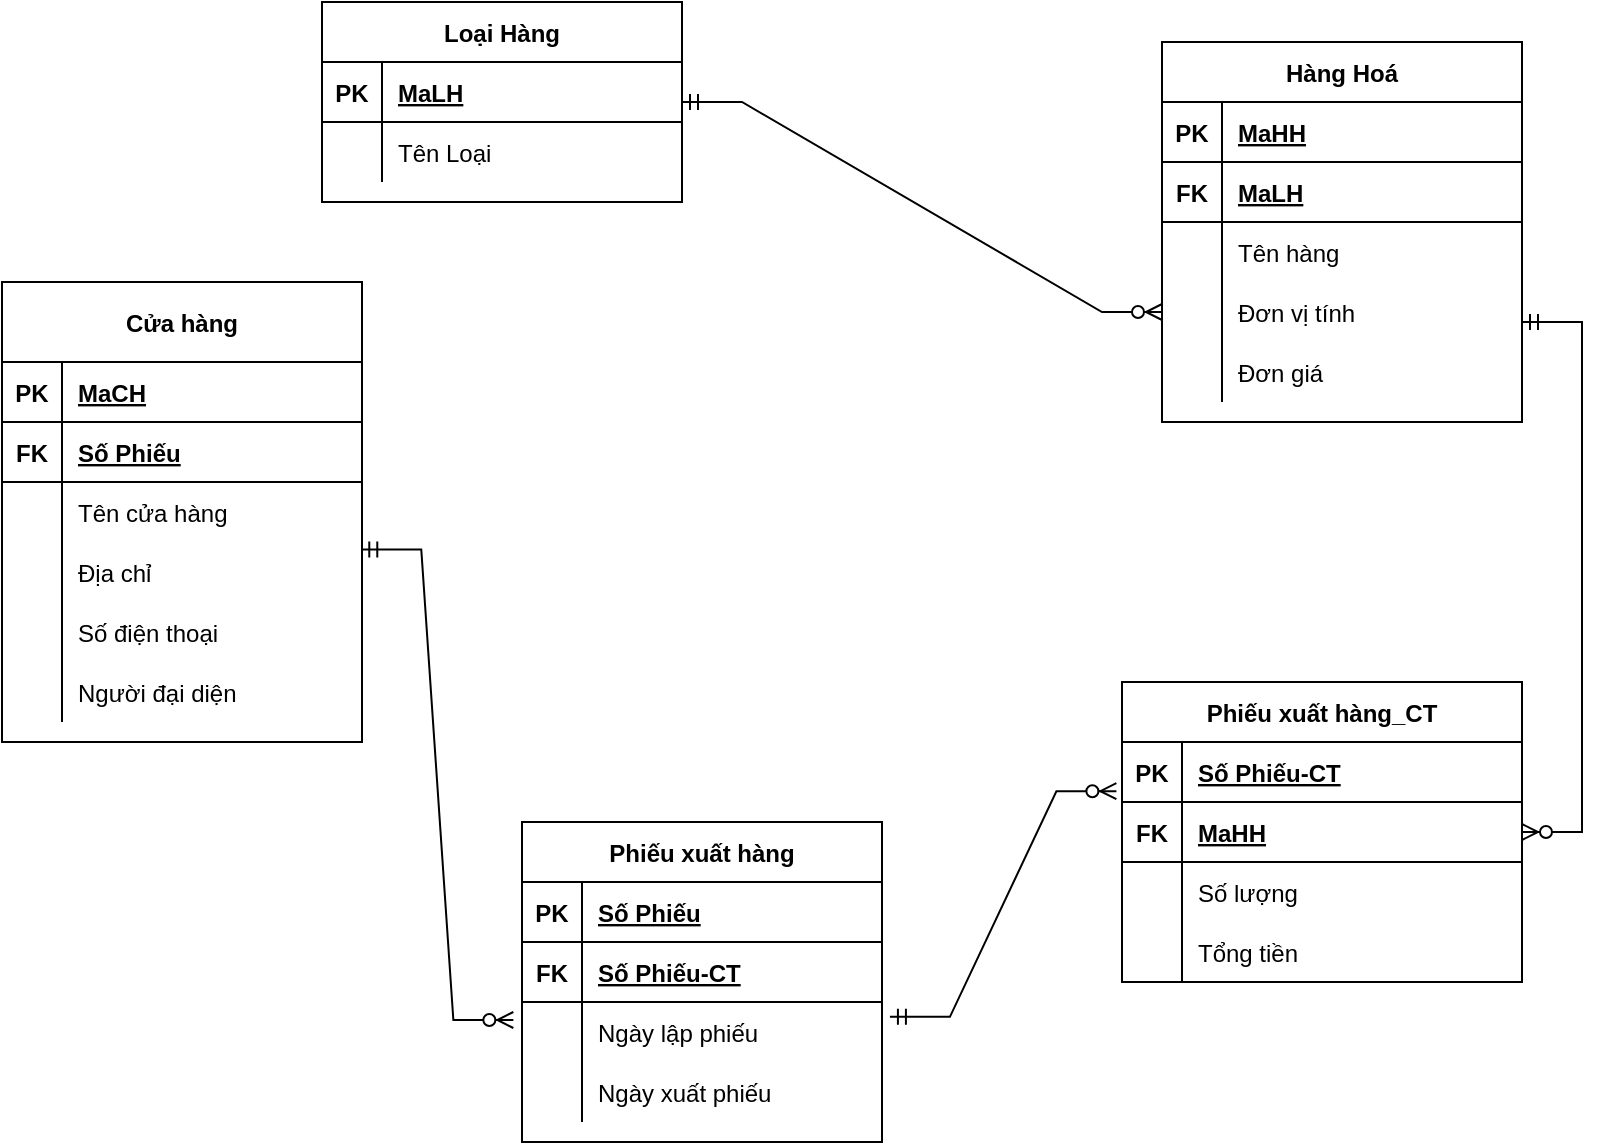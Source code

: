 <mxfile version="17.1.3" type="device"><diagram id="ZkC94no5oxOPZoyi6Hoq" name="Page-1"><mxGraphModel dx="1038" dy="489" grid="1" gridSize="10" guides="1" tooltips="1" connect="1" arrows="1" fold="1" page="1" pageScale="1" pageWidth="827" pageHeight="1169" math="0" shadow="0"><root><mxCell id="0"/><mxCell id="1" parent="0"/><mxCell id="vdpYHwAc6j6N2xAide8C-1" value="Hàng Hoá" style="shape=table;startSize=30;container=1;collapsible=1;childLayout=tableLayout;fixedRows=1;rowLines=0;fontStyle=1;align=center;resizeLast=1;" parent="1" vertex="1"><mxGeometry x="580" y="70" width="180" height="190" as="geometry"/></mxCell><mxCell id="vdpYHwAc6j6N2xAide8C-2" value="" style="shape=tableRow;horizontal=0;startSize=0;swimlaneHead=0;swimlaneBody=0;fillColor=none;collapsible=0;dropTarget=0;points=[[0,0.5],[1,0.5]];portConstraint=eastwest;top=0;left=0;right=0;bottom=1;" parent="vdpYHwAc6j6N2xAide8C-1" vertex="1"><mxGeometry y="30" width="180" height="30" as="geometry"/></mxCell><mxCell id="vdpYHwAc6j6N2xAide8C-3" value="PK" style="shape=partialRectangle;connectable=0;fillColor=none;top=0;left=0;bottom=0;right=0;fontStyle=1;overflow=hidden;" parent="vdpYHwAc6j6N2xAide8C-2" vertex="1"><mxGeometry width="30" height="30" as="geometry"><mxRectangle width="30" height="30" as="alternateBounds"/></mxGeometry></mxCell><mxCell id="vdpYHwAc6j6N2xAide8C-4" value="MaHH" style="shape=partialRectangle;connectable=0;fillColor=none;top=0;left=0;bottom=0;right=0;align=left;spacingLeft=6;fontStyle=5;overflow=hidden;" parent="vdpYHwAc6j6N2xAide8C-2" vertex="1"><mxGeometry x="30" width="150" height="30" as="geometry"><mxRectangle width="150" height="30" as="alternateBounds"/></mxGeometry></mxCell><mxCell id="vdpYHwAc6j6N2xAide8C-17" value="" style="shape=tableRow;horizontal=0;startSize=0;swimlaneHead=0;swimlaneBody=0;fillColor=none;collapsible=0;dropTarget=0;points=[[0,0.5],[1,0.5]];portConstraint=eastwest;top=0;left=0;right=0;bottom=1;" parent="vdpYHwAc6j6N2xAide8C-1" vertex="1"><mxGeometry y="60" width="180" height="30" as="geometry"/></mxCell><mxCell id="vdpYHwAc6j6N2xAide8C-18" value="FK" style="shape=partialRectangle;connectable=0;fillColor=none;top=0;left=0;bottom=0;right=0;fontStyle=1;overflow=hidden;" parent="vdpYHwAc6j6N2xAide8C-17" vertex="1"><mxGeometry width="30" height="30" as="geometry"><mxRectangle width="30" height="30" as="alternateBounds"/></mxGeometry></mxCell><mxCell id="vdpYHwAc6j6N2xAide8C-19" value="MaLH" style="shape=partialRectangle;connectable=0;fillColor=none;top=0;left=0;bottom=0;right=0;align=left;spacingLeft=6;fontStyle=5;overflow=hidden;" parent="vdpYHwAc6j6N2xAide8C-17" vertex="1"><mxGeometry x="30" width="150" height="30" as="geometry"><mxRectangle width="150" height="30" as="alternateBounds"/></mxGeometry></mxCell><mxCell id="vdpYHwAc6j6N2xAide8C-5" value="" style="shape=tableRow;horizontal=0;startSize=0;swimlaneHead=0;swimlaneBody=0;fillColor=none;collapsible=0;dropTarget=0;points=[[0,0.5],[1,0.5]];portConstraint=eastwest;top=0;left=0;right=0;bottom=0;" parent="vdpYHwAc6j6N2xAide8C-1" vertex="1"><mxGeometry y="90" width="180" height="30" as="geometry"/></mxCell><mxCell id="vdpYHwAc6j6N2xAide8C-6" value="" style="shape=partialRectangle;connectable=0;fillColor=none;top=0;left=0;bottom=0;right=0;editable=1;overflow=hidden;" parent="vdpYHwAc6j6N2xAide8C-5" vertex="1"><mxGeometry width="30" height="30" as="geometry"><mxRectangle width="30" height="30" as="alternateBounds"/></mxGeometry></mxCell><mxCell id="vdpYHwAc6j6N2xAide8C-7" value="Tên hàng" style="shape=partialRectangle;connectable=0;fillColor=none;top=0;left=0;bottom=0;right=0;align=left;spacingLeft=6;overflow=hidden;" parent="vdpYHwAc6j6N2xAide8C-5" vertex="1"><mxGeometry x="30" width="150" height="30" as="geometry"><mxRectangle width="150" height="30" as="alternateBounds"/></mxGeometry></mxCell><mxCell id="vdpYHwAc6j6N2xAide8C-8" value="" style="shape=tableRow;horizontal=0;startSize=0;swimlaneHead=0;swimlaneBody=0;fillColor=none;collapsible=0;dropTarget=0;points=[[0,0.5],[1,0.5]];portConstraint=eastwest;top=0;left=0;right=0;bottom=0;" parent="vdpYHwAc6j6N2xAide8C-1" vertex="1"><mxGeometry y="120" width="180" height="30" as="geometry"/></mxCell><mxCell id="vdpYHwAc6j6N2xAide8C-9" value="" style="shape=partialRectangle;connectable=0;fillColor=none;top=0;left=0;bottom=0;right=0;editable=1;overflow=hidden;" parent="vdpYHwAc6j6N2xAide8C-8" vertex="1"><mxGeometry width="30" height="30" as="geometry"><mxRectangle width="30" height="30" as="alternateBounds"/></mxGeometry></mxCell><mxCell id="vdpYHwAc6j6N2xAide8C-10" value="Đơn vị tính" style="shape=partialRectangle;connectable=0;fillColor=none;top=0;left=0;bottom=0;right=0;align=left;spacingLeft=6;overflow=hidden;" parent="vdpYHwAc6j6N2xAide8C-8" vertex="1"><mxGeometry x="30" width="150" height="30" as="geometry"><mxRectangle width="150" height="30" as="alternateBounds"/></mxGeometry></mxCell><mxCell id="vdpYHwAc6j6N2xAide8C-112" value="" style="shape=tableRow;horizontal=0;startSize=0;swimlaneHead=0;swimlaneBody=0;fillColor=none;collapsible=0;dropTarget=0;points=[[0,0.5],[1,0.5]];portConstraint=eastwest;top=0;left=0;right=0;bottom=0;" parent="vdpYHwAc6j6N2xAide8C-1" vertex="1"><mxGeometry y="150" width="180" height="30" as="geometry"/></mxCell><mxCell id="vdpYHwAc6j6N2xAide8C-113" value="" style="shape=partialRectangle;connectable=0;fillColor=none;top=0;left=0;bottom=0;right=0;editable=1;overflow=hidden;" parent="vdpYHwAc6j6N2xAide8C-112" vertex="1"><mxGeometry width="30" height="30" as="geometry"><mxRectangle width="30" height="30" as="alternateBounds"/></mxGeometry></mxCell><mxCell id="vdpYHwAc6j6N2xAide8C-114" value="Đơn giá" style="shape=partialRectangle;connectable=0;fillColor=none;top=0;left=0;bottom=0;right=0;align=left;spacingLeft=6;overflow=hidden;" parent="vdpYHwAc6j6N2xAide8C-112" vertex="1"><mxGeometry x="30" width="150" height="30" as="geometry"><mxRectangle width="150" height="30" as="alternateBounds"/></mxGeometry></mxCell><mxCell id="vdpYHwAc6j6N2xAide8C-27" value="Loại Hàng" style="shape=table;startSize=30;container=1;collapsible=1;childLayout=tableLayout;fixedRows=1;rowLines=0;fontStyle=1;align=center;resizeLast=1;" parent="1" vertex="1"><mxGeometry x="160" y="50" width="180" height="100" as="geometry"/></mxCell><mxCell id="vdpYHwAc6j6N2xAide8C-28" value="" style="shape=tableRow;horizontal=0;startSize=0;swimlaneHead=0;swimlaneBody=0;fillColor=none;collapsible=0;dropTarget=0;points=[[0,0.5],[1,0.5]];portConstraint=eastwest;top=0;left=0;right=0;bottom=1;" parent="vdpYHwAc6j6N2xAide8C-27" vertex="1"><mxGeometry y="30" width="180" height="30" as="geometry"/></mxCell><mxCell id="vdpYHwAc6j6N2xAide8C-29" value="PK" style="shape=partialRectangle;connectable=0;fillColor=none;top=0;left=0;bottom=0;right=0;fontStyle=1;overflow=hidden;" parent="vdpYHwAc6j6N2xAide8C-28" vertex="1"><mxGeometry width="30" height="30" as="geometry"><mxRectangle width="30" height="30" as="alternateBounds"/></mxGeometry></mxCell><mxCell id="vdpYHwAc6j6N2xAide8C-30" value="MaLH" style="shape=partialRectangle;connectable=0;fillColor=none;top=0;left=0;bottom=0;right=0;align=left;spacingLeft=6;fontStyle=5;overflow=hidden;" parent="vdpYHwAc6j6N2xAide8C-28" vertex="1"><mxGeometry x="30" width="150" height="30" as="geometry"><mxRectangle width="150" height="30" as="alternateBounds"/></mxGeometry></mxCell><mxCell id="vdpYHwAc6j6N2xAide8C-31" value="" style="shape=tableRow;horizontal=0;startSize=0;swimlaneHead=0;swimlaneBody=0;fillColor=none;collapsible=0;dropTarget=0;points=[[0,0.5],[1,0.5]];portConstraint=eastwest;top=0;left=0;right=0;bottom=0;" parent="vdpYHwAc6j6N2xAide8C-27" vertex="1"><mxGeometry y="60" width="180" height="30" as="geometry"/></mxCell><mxCell id="vdpYHwAc6j6N2xAide8C-32" value="" style="shape=partialRectangle;connectable=0;fillColor=none;top=0;left=0;bottom=0;right=0;editable=1;overflow=hidden;" parent="vdpYHwAc6j6N2xAide8C-31" vertex="1"><mxGeometry width="30" height="30" as="geometry"><mxRectangle width="30" height="30" as="alternateBounds"/></mxGeometry></mxCell><mxCell id="vdpYHwAc6j6N2xAide8C-33" value="Tên Loại" style="shape=partialRectangle;connectable=0;fillColor=none;top=0;left=0;bottom=0;right=0;align=left;spacingLeft=6;overflow=hidden;" parent="vdpYHwAc6j6N2xAide8C-31" vertex="1"><mxGeometry x="30" width="150" height="30" as="geometry"><mxRectangle width="150" height="30" as="alternateBounds"/></mxGeometry></mxCell><mxCell id="vdpYHwAc6j6N2xAide8C-40" value="Cửa hàng" style="shape=table;startSize=40;container=1;collapsible=1;childLayout=tableLayout;fixedRows=1;rowLines=0;fontStyle=1;align=center;resizeLast=1;" parent="1" vertex="1"><mxGeometry y="190" width="180" height="230" as="geometry"/></mxCell><mxCell id="vdpYHwAc6j6N2xAide8C-41" value="" style="shape=tableRow;horizontal=0;startSize=0;swimlaneHead=0;swimlaneBody=0;fillColor=none;collapsible=0;dropTarget=0;points=[[0,0.5],[1,0.5]];portConstraint=eastwest;top=0;left=0;right=0;bottom=1;" parent="vdpYHwAc6j6N2xAide8C-40" vertex="1"><mxGeometry y="40" width="180" height="30" as="geometry"/></mxCell><mxCell id="vdpYHwAc6j6N2xAide8C-42" value="PK" style="shape=partialRectangle;connectable=0;fillColor=none;top=0;left=0;bottom=0;right=0;fontStyle=1;overflow=hidden;" parent="vdpYHwAc6j6N2xAide8C-41" vertex="1"><mxGeometry width="30" height="30" as="geometry"><mxRectangle width="30" height="30" as="alternateBounds"/></mxGeometry></mxCell><mxCell id="vdpYHwAc6j6N2xAide8C-43" value="MaCH" style="shape=partialRectangle;connectable=0;fillColor=none;top=0;left=0;bottom=0;right=0;align=left;spacingLeft=6;fontStyle=5;overflow=hidden;" parent="vdpYHwAc6j6N2xAide8C-41" vertex="1"><mxGeometry x="30" width="150" height="30" as="geometry"><mxRectangle width="150" height="30" as="alternateBounds"/></mxGeometry></mxCell><mxCell id="vdpYHwAc6j6N2xAide8C-56" value="" style="shape=tableRow;horizontal=0;startSize=0;swimlaneHead=0;swimlaneBody=0;fillColor=none;collapsible=0;dropTarget=0;points=[[0,0.5],[1,0.5]];portConstraint=eastwest;top=0;left=0;right=0;bottom=1;" parent="vdpYHwAc6j6N2xAide8C-40" vertex="1"><mxGeometry y="70" width="180" height="30" as="geometry"/></mxCell><mxCell id="vdpYHwAc6j6N2xAide8C-57" value="FK" style="shape=partialRectangle;connectable=0;fillColor=none;top=0;left=0;bottom=0;right=0;fontStyle=1;overflow=hidden;" parent="vdpYHwAc6j6N2xAide8C-56" vertex="1"><mxGeometry width="30" height="30" as="geometry"><mxRectangle width="30" height="30" as="alternateBounds"/></mxGeometry></mxCell><mxCell id="vdpYHwAc6j6N2xAide8C-58" value="Số Phiếu" style="shape=partialRectangle;connectable=0;fillColor=none;top=0;left=0;bottom=0;right=0;align=left;spacingLeft=6;fontStyle=5;overflow=hidden;" parent="vdpYHwAc6j6N2xAide8C-56" vertex="1"><mxGeometry x="30" width="150" height="30" as="geometry"><mxRectangle width="150" height="30" as="alternateBounds"/></mxGeometry></mxCell><mxCell id="vdpYHwAc6j6N2xAide8C-44" value="" style="shape=tableRow;horizontal=0;startSize=0;swimlaneHead=0;swimlaneBody=0;fillColor=none;collapsible=0;dropTarget=0;points=[[0,0.5],[1,0.5]];portConstraint=eastwest;top=0;left=0;right=0;bottom=0;" parent="vdpYHwAc6j6N2xAide8C-40" vertex="1"><mxGeometry y="100" width="180" height="30" as="geometry"/></mxCell><mxCell id="vdpYHwAc6j6N2xAide8C-45" value="" style="shape=partialRectangle;connectable=0;fillColor=none;top=0;left=0;bottom=0;right=0;editable=1;overflow=hidden;" parent="vdpYHwAc6j6N2xAide8C-44" vertex="1"><mxGeometry width="30" height="30" as="geometry"><mxRectangle width="30" height="30" as="alternateBounds"/></mxGeometry></mxCell><mxCell id="vdpYHwAc6j6N2xAide8C-46" value="Tên cửa hàng" style="shape=partialRectangle;connectable=0;fillColor=none;top=0;left=0;bottom=0;right=0;align=left;spacingLeft=6;overflow=hidden;" parent="vdpYHwAc6j6N2xAide8C-44" vertex="1"><mxGeometry x="30" width="150" height="30" as="geometry"><mxRectangle width="150" height="30" as="alternateBounds"/></mxGeometry></mxCell><mxCell id="vdpYHwAc6j6N2xAide8C-47" value="" style="shape=tableRow;horizontal=0;startSize=0;swimlaneHead=0;swimlaneBody=0;fillColor=none;collapsible=0;dropTarget=0;points=[[0,0.5],[1,0.5]];portConstraint=eastwest;top=0;left=0;right=0;bottom=0;" parent="vdpYHwAc6j6N2xAide8C-40" vertex="1"><mxGeometry y="130" width="180" height="30" as="geometry"/></mxCell><mxCell id="vdpYHwAc6j6N2xAide8C-48" value="" style="shape=partialRectangle;connectable=0;fillColor=none;top=0;left=0;bottom=0;right=0;editable=1;overflow=hidden;" parent="vdpYHwAc6j6N2xAide8C-47" vertex="1"><mxGeometry width="30" height="30" as="geometry"><mxRectangle width="30" height="30" as="alternateBounds"/></mxGeometry></mxCell><mxCell id="vdpYHwAc6j6N2xAide8C-49" value="Địa chỉ" style="shape=partialRectangle;connectable=0;fillColor=none;top=0;left=0;bottom=0;right=0;align=left;spacingLeft=6;overflow=hidden;" parent="vdpYHwAc6j6N2xAide8C-47" vertex="1"><mxGeometry x="30" width="150" height="30" as="geometry"><mxRectangle width="150" height="30" as="alternateBounds"/></mxGeometry></mxCell><mxCell id="vdpYHwAc6j6N2xAide8C-50" value="" style="shape=tableRow;horizontal=0;startSize=0;swimlaneHead=0;swimlaneBody=0;fillColor=none;collapsible=0;dropTarget=0;points=[[0,0.5],[1,0.5]];portConstraint=eastwest;top=0;left=0;right=0;bottom=0;" parent="vdpYHwAc6j6N2xAide8C-40" vertex="1"><mxGeometry y="160" width="180" height="30" as="geometry"/></mxCell><mxCell id="vdpYHwAc6j6N2xAide8C-51" value="" style="shape=partialRectangle;connectable=0;fillColor=none;top=0;left=0;bottom=0;right=0;editable=1;overflow=hidden;" parent="vdpYHwAc6j6N2xAide8C-50" vertex="1"><mxGeometry width="30" height="30" as="geometry"><mxRectangle width="30" height="30" as="alternateBounds"/></mxGeometry></mxCell><mxCell id="vdpYHwAc6j6N2xAide8C-52" value="Số điện thoại" style="shape=partialRectangle;connectable=0;fillColor=none;top=0;left=0;bottom=0;right=0;align=left;spacingLeft=6;overflow=hidden;" parent="vdpYHwAc6j6N2xAide8C-50" vertex="1"><mxGeometry x="30" width="150" height="30" as="geometry"><mxRectangle width="150" height="30" as="alternateBounds"/></mxGeometry></mxCell><mxCell id="vdpYHwAc6j6N2xAide8C-59" value="" style="shape=tableRow;horizontal=0;startSize=0;swimlaneHead=0;swimlaneBody=0;fillColor=none;collapsible=0;dropTarget=0;points=[[0,0.5],[1,0.5]];portConstraint=eastwest;top=0;left=0;right=0;bottom=0;" parent="vdpYHwAc6j6N2xAide8C-40" vertex="1"><mxGeometry y="190" width="180" height="30" as="geometry"/></mxCell><mxCell id="vdpYHwAc6j6N2xAide8C-60" value="" style="shape=partialRectangle;connectable=0;fillColor=none;top=0;left=0;bottom=0;right=0;editable=1;overflow=hidden;" parent="vdpYHwAc6j6N2xAide8C-59" vertex="1"><mxGeometry width="30" height="30" as="geometry"><mxRectangle width="30" height="30" as="alternateBounds"/></mxGeometry></mxCell><mxCell id="vdpYHwAc6j6N2xAide8C-61" value="Người đại diện" style="shape=partialRectangle;connectable=0;fillColor=none;top=0;left=0;bottom=0;right=0;align=left;spacingLeft=6;overflow=hidden;" parent="vdpYHwAc6j6N2xAide8C-59" vertex="1"><mxGeometry x="30" width="150" height="30" as="geometry"><mxRectangle width="150" height="30" as="alternateBounds"/></mxGeometry></mxCell><mxCell id="vdpYHwAc6j6N2xAide8C-63" value="Phiếu xuất hàng" style="shape=table;startSize=30;container=1;collapsible=1;childLayout=tableLayout;fixedRows=1;rowLines=0;fontStyle=1;align=center;resizeLast=1;" parent="1" vertex="1"><mxGeometry x="260" y="460" width="180" height="160" as="geometry"/></mxCell><mxCell id="vdpYHwAc6j6N2xAide8C-105" value="" style="shape=tableRow;horizontal=0;startSize=0;swimlaneHead=0;swimlaneBody=0;fillColor=none;collapsible=0;dropTarget=0;points=[[0,0.5],[1,0.5]];portConstraint=eastwest;top=0;left=0;right=0;bottom=1;" parent="vdpYHwAc6j6N2xAide8C-63" vertex="1"><mxGeometry y="30" width="180" height="30" as="geometry"/></mxCell><mxCell id="vdpYHwAc6j6N2xAide8C-106" value="PK" style="shape=partialRectangle;connectable=0;fillColor=none;top=0;left=0;bottom=0;right=0;fontStyle=1;overflow=hidden;" parent="vdpYHwAc6j6N2xAide8C-105" vertex="1"><mxGeometry width="30" height="30" as="geometry"><mxRectangle width="30" height="30" as="alternateBounds"/></mxGeometry></mxCell><mxCell id="vdpYHwAc6j6N2xAide8C-107" value="Số Phiếu" style="shape=partialRectangle;connectable=0;fillColor=none;top=0;left=0;bottom=0;right=0;align=left;spacingLeft=6;fontStyle=5;overflow=hidden;" parent="vdpYHwAc6j6N2xAide8C-105" vertex="1"><mxGeometry x="30" width="150" height="30" as="geometry"><mxRectangle width="150" height="30" as="alternateBounds"/></mxGeometry></mxCell><mxCell id="vdpYHwAc6j6N2xAide8C-118" value="" style="shape=tableRow;horizontal=0;startSize=0;swimlaneHead=0;swimlaneBody=0;fillColor=none;collapsible=0;dropTarget=0;points=[[0,0.5],[1,0.5]];portConstraint=eastwest;top=0;left=0;right=0;bottom=1;" parent="vdpYHwAc6j6N2xAide8C-63" vertex="1"><mxGeometry y="60" width="180" height="30" as="geometry"/></mxCell><mxCell id="vdpYHwAc6j6N2xAide8C-119" value="FK" style="shape=partialRectangle;connectable=0;fillColor=none;top=0;left=0;bottom=0;right=0;fontStyle=1;overflow=hidden;" parent="vdpYHwAc6j6N2xAide8C-118" vertex="1"><mxGeometry width="30" height="30" as="geometry"><mxRectangle width="30" height="30" as="alternateBounds"/></mxGeometry></mxCell><mxCell id="vdpYHwAc6j6N2xAide8C-120" value="Số Phiếu-CT" style="shape=partialRectangle;connectable=0;fillColor=none;top=0;left=0;bottom=0;right=0;align=left;spacingLeft=6;fontStyle=5;overflow=hidden;" parent="vdpYHwAc6j6N2xAide8C-118" vertex="1"><mxGeometry x="30" width="150" height="30" as="geometry"><mxRectangle width="150" height="30" as="alternateBounds"/></mxGeometry></mxCell><mxCell id="vdpYHwAc6j6N2xAide8C-67" value="" style="shape=tableRow;horizontal=0;startSize=0;swimlaneHead=0;swimlaneBody=0;fillColor=none;collapsible=0;dropTarget=0;points=[[0,0.5],[1,0.5]];portConstraint=eastwest;top=0;left=0;right=0;bottom=0;" parent="vdpYHwAc6j6N2xAide8C-63" vertex="1"><mxGeometry y="90" width="180" height="30" as="geometry"/></mxCell><mxCell id="vdpYHwAc6j6N2xAide8C-68" value="" style="shape=partialRectangle;connectable=0;fillColor=none;top=0;left=0;bottom=0;right=0;editable=1;overflow=hidden;" parent="vdpYHwAc6j6N2xAide8C-67" vertex="1"><mxGeometry width="30" height="30" as="geometry"><mxRectangle width="30" height="30" as="alternateBounds"/></mxGeometry></mxCell><mxCell id="vdpYHwAc6j6N2xAide8C-69" value="Ngày lập phiếu" style="shape=partialRectangle;connectable=0;fillColor=none;top=0;left=0;bottom=0;right=0;align=left;spacingLeft=6;overflow=hidden;" parent="vdpYHwAc6j6N2xAide8C-67" vertex="1"><mxGeometry x="30" width="150" height="30" as="geometry"><mxRectangle width="150" height="30" as="alternateBounds"/></mxGeometry></mxCell><mxCell id="vdpYHwAc6j6N2xAide8C-70" value="" style="shape=tableRow;horizontal=0;startSize=0;swimlaneHead=0;swimlaneBody=0;fillColor=none;collapsible=0;dropTarget=0;points=[[0,0.5],[1,0.5]];portConstraint=eastwest;top=0;left=0;right=0;bottom=0;" parent="vdpYHwAc6j6N2xAide8C-63" vertex="1"><mxGeometry y="120" width="180" height="30" as="geometry"/></mxCell><mxCell id="vdpYHwAc6j6N2xAide8C-71" value="" style="shape=partialRectangle;connectable=0;fillColor=none;top=0;left=0;bottom=0;right=0;editable=1;overflow=hidden;" parent="vdpYHwAc6j6N2xAide8C-70" vertex="1"><mxGeometry width="30" height="30" as="geometry"><mxRectangle width="30" height="30" as="alternateBounds"/></mxGeometry></mxCell><mxCell id="vdpYHwAc6j6N2xAide8C-72" value="Ngày xuất phiếu" style="shape=partialRectangle;connectable=0;fillColor=none;top=0;left=0;bottom=0;right=0;align=left;spacingLeft=6;overflow=hidden;" parent="vdpYHwAc6j6N2xAide8C-70" vertex="1"><mxGeometry x="30" width="150" height="30" as="geometry"><mxRectangle width="150" height="30" as="alternateBounds"/></mxGeometry></mxCell><mxCell id="vdpYHwAc6j6N2xAide8C-76" value="Phiếu xuất hàng_CT" style="shape=table;startSize=30;container=1;collapsible=1;childLayout=tableLayout;fixedRows=1;rowLines=0;fontStyle=1;align=center;resizeLast=1;" parent="1" vertex="1"><mxGeometry x="560" y="390" width="200" height="150" as="geometry"/></mxCell><mxCell id="vdpYHwAc6j6N2xAide8C-77" value="" style="shape=tableRow;horizontal=0;startSize=0;swimlaneHead=0;swimlaneBody=0;fillColor=none;collapsible=0;dropTarget=0;points=[[0,0.5],[1,0.5]];portConstraint=eastwest;top=0;left=0;right=0;bottom=1;" parent="vdpYHwAc6j6N2xAide8C-76" vertex="1"><mxGeometry y="30" width="200" height="30" as="geometry"/></mxCell><mxCell id="vdpYHwAc6j6N2xAide8C-78" value="PK" style="shape=partialRectangle;connectable=0;fillColor=none;top=0;left=0;bottom=0;right=0;fontStyle=1;overflow=hidden;" parent="vdpYHwAc6j6N2xAide8C-77" vertex="1"><mxGeometry width="30" height="30" as="geometry"><mxRectangle width="30" height="30" as="alternateBounds"/></mxGeometry></mxCell><mxCell id="vdpYHwAc6j6N2xAide8C-79" value="Số Phiếu-CT" style="shape=partialRectangle;connectable=0;fillColor=none;top=0;left=0;bottom=0;right=0;align=left;spacingLeft=6;fontStyle=5;overflow=hidden;" parent="vdpYHwAc6j6N2xAide8C-77" vertex="1"><mxGeometry x="30" width="170" height="30" as="geometry"><mxRectangle width="170" height="30" as="alternateBounds"/></mxGeometry></mxCell><mxCell id="vdpYHwAc6j6N2xAide8C-89" value="" style="shape=tableRow;horizontal=0;startSize=0;swimlaneHead=0;swimlaneBody=0;fillColor=none;collapsible=0;dropTarget=0;points=[[0,0.5],[1,0.5]];portConstraint=eastwest;top=0;left=0;right=0;bottom=1;" parent="vdpYHwAc6j6N2xAide8C-76" vertex="1"><mxGeometry y="60" width="200" height="30" as="geometry"/></mxCell><mxCell id="vdpYHwAc6j6N2xAide8C-90" value="FK" style="shape=partialRectangle;connectable=0;fillColor=none;top=0;left=0;bottom=0;right=0;fontStyle=1;overflow=hidden;" parent="vdpYHwAc6j6N2xAide8C-89" vertex="1"><mxGeometry width="30" height="30" as="geometry"><mxRectangle width="30" height="30" as="alternateBounds"/></mxGeometry></mxCell><mxCell id="vdpYHwAc6j6N2xAide8C-91" value="MaHH" style="shape=partialRectangle;connectable=0;fillColor=none;top=0;left=0;bottom=0;right=0;align=left;spacingLeft=6;fontStyle=5;overflow=hidden;" parent="vdpYHwAc6j6N2xAide8C-89" vertex="1"><mxGeometry x="30" width="170" height="30" as="geometry"><mxRectangle width="170" height="30" as="alternateBounds"/></mxGeometry></mxCell><mxCell id="vdpYHwAc6j6N2xAide8C-80" value="" style="shape=tableRow;horizontal=0;startSize=0;swimlaneHead=0;swimlaneBody=0;fillColor=none;collapsible=0;dropTarget=0;points=[[0,0.5],[1,0.5]];portConstraint=eastwest;top=0;left=0;right=0;bottom=0;" parent="vdpYHwAc6j6N2xAide8C-76" vertex="1"><mxGeometry y="90" width="200" height="30" as="geometry"/></mxCell><mxCell id="vdpYHwAc6j6N2xAide8C-81" value="" style="shape=partialRectangle;connectable=0;fillColor=none;top=0;left=0;bottom=0;right=0;editable=1;overflow=hidden;" parent="vdpYHwAc6j6N2xAide8C-80" vertex="1"><mxGeometry width="30" height="30" as="geometry"><mxRectangle width="30" height="30" as="alternateBounds"/></mxGeometry></mxCell><mxCell id="vdpYHwAc6j6N2xAide8C-82" value="Số lượng" style="shape=partialRectangle;connectable=0;fillColor=none;top=0;left=0;bottom=0;right=0;align=left;spacingLeft=6;overflow=hidden;" parent="vdpYHwAc6j6N2xAide8C-80" vertex="1"><mxGeometry x="30" width="170" height="30" as="geometry"><mxRectangle width="170" height="30" as="alternateBounds"/></mxGeometry></mxCell><mxCell id="vdpYHwAc6j6N2xAide8C-108" value="" style="shape=tableRow;horizontal=0;startSize=0;swimlaneHead=0;swimlaneBody=0;fillColor=none;collapsible=0;dropTarget=0;points=[[0,0.5],[1,0.5]];portConstraint=eastwest;top=0;left=0;right=0;bottom=0;" parent="vdpYHwAc6j6N2xAide8C-76" vertex="1"><mxGeometry y="120" width="200" height="30" as="geometry"/></mxCell><mxCell id="vdpYHwAc6j6N2xAide8C-109" value="" style="shape=partialRectangle;connectable=0;fillColor=none;top=0;left=0;bottom=0;right=0;editable=1;overflow=hidden;" parent="vdpYHwAc6j6N2xAide8C-108" vertex="1"><mxGeometry width="30" height="30" as="geometry"><mxRectangle width="30" height="30" as="alternateBounds"/></mxGeometry></mxCell><mxCell id="vdpYHwAc6j6N2xAide8C-110" value="Tổng tiền" style="shape=partialRectangle;connectable=0;fillColor=none;top=0;left=0;bottom=0;right=0;align=left;spacingLeft=6;overflow=hidden;" parent="vdpYHwAc6j6N2xAide8C-108" vertex="1"><mxGeometry x="30" width="170" height="30" as="geometry"><mxRectangle width="170" height="30" as="alternateBounds"/></mxGeometry></mxCell><mxCell id="vdpYHwAc6j6N2xAide8C-111" value="" style="edgeStyle=entityRelationEdgeStyle;fontSize=12;html=1;endArrow=ERzeroToMany;startArrow=ERmandOne;rounded=0;entryX=0;entryY=0.5;entryDx=0;entryDy=0;" parent="1" target="vdpYHwAc6j6N2xAide8C-8" edge="1"><mxGeometry width="100" height="100" relative="1" as="geometry"><mxPoint x="340" y="100" as="sourcePoint"/><mxPoint x="570" y="200" as="targetPoint"/></mxGeometry></mxCell><mxCell id="vdpYHwAc6j6N2xAide8C-115" value="" style="edgeStyle=entityRelationEdgeStyle;fontSize=12;html=1;endArrow=ERzeroToMany;startArrow=ERmandOne;rounded=0;entryX=1;entryY=0.5;entryDx=0;entryDy=0;exitX=1;exitY=0.667;exitDx=0;exitDy=0;exitPerimeter=0;" parent="1" source="vdpYHwAc6j6N2xAide8C-8" target="vdpYHwAc6j6N2xAide8C-89" edge="1"><mxGeometry width="100" height="100" relative="1" as="geometry"><mxPoint x="770" y="210" as="sourcePoint"/><mxPoint x="460" y="230" as="targetPoint"/></mxGeometry></mxCell><mxCell id="vdpYHwAc6j6N2xAide8C-116" value="" style="edgeStyle=entityRelationEdgeStyle;fontSize=12;html=1;endArrow=ERzeroToMany;startArrow=ERmandOne;rounded=0;entryX=-0.014;entryY=0.82;entryDx=0;entryDy=0;entryPerimeter=0;exitX=1.022;exitY=0.247;exitDx=0;exitDy=0;exitPerimeter=0;" parent="1" source="vdpYHwAc6j6N2xAide8C-67" target="vdpYHwAc6j6N2xAide8C-77" edge="1"><mxGeometry width="100" height="100" relative="1" as="geometry"><mxPoint x="360" y="430" as="sourcePoint"/><mxPoint x="460" y="330" as="targetPoint"/></mxGeometry></mxCell><mxCell id="vdpYHwAc6j6N2xAide8C-117" value="" style="edgeStyle=entityRelationEdgeStyle;fontSize=12;html=1;endArrow=ERzeroToMany;startArrow=ERmandOne;rounded=0;exitX=0.998;exitY=0.127;exitDx=0;exitDy=0;exitPerimeter=0;entryX=-0.024;entryY=0.3;entryDx=0;entryDy=0;entryPerimeter=0;" parent="1" source="vdpYHwAc6j6N2xAide8C-47" target="vdpYHwAc6j6N2xAide8C-67" edge="1"><mxGeometry width="100" height="100" relative="1" as="geometry"><mxPoint x="360" y="430" as="sourcePoint"/><mxPoint x="250" y="530" as="targetPoint"/></mxGeometry></mxCell></root></mxGraphModel></diagram></mxfile>